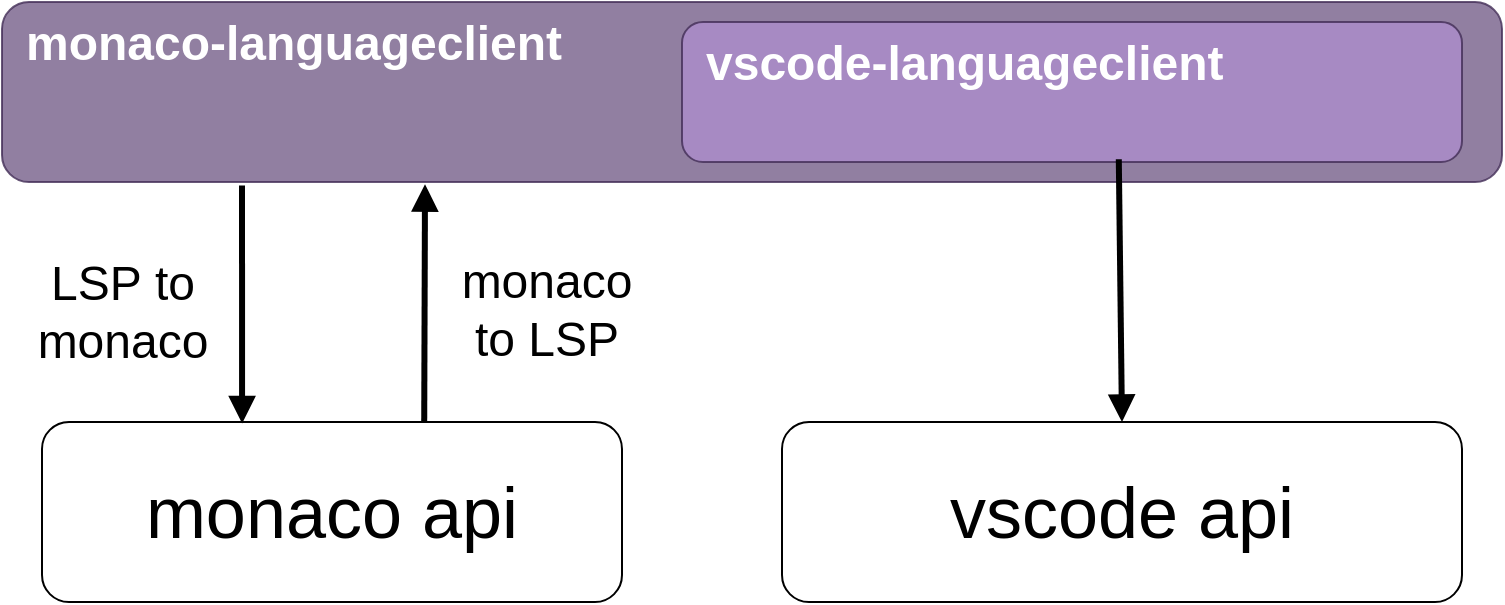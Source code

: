 <mxfile version="28.1.2">
  <diagram name="Page-1" id="97916047-d0de-89f5-080d-49f4d83e522f">
    <mxGraphModel dx="1034" dy="689" grid="1" gridSize="10" guides="1" tooltips="1" connect="1" arrows="1" fold="1" page="1" pageScale="1.5" pageWidth="1169" pageHeight="827" background="none" math="0" shadow="0">
      <root>
        <mxCell id="0" />
        <mxCell id="1" parent="0" />
        <mxCell id="GJDAKbrFz1hXYn9pr5rE-1" value="monaco-languageclient" style="rounded=1;whiteSpace=wrap;html=1;verticalAlign=top;fontSize=24;fillColor=#76608a;strokeColor=#432D57;fontColor=#ffffff;align=left;spacingLeft=10;fontStyle=1;opacity=80;" parent="1" vertex="1">
          <mxGeometry x="120" y="170" width="750" height="90" as="geometry" />
        </mxCell>
        <mxCell id="PFJihABpT5-H_5MAtVqF-4" value="&lt;b&gt;vscode-languageclient&lt;/b&gt;" style="rounded=1;whiteSpace=wrap;html=1;verticalAlign=top;fontSize=24;fillColor=#AD8ECC;strokeColor=#432D57;fontColor=#ffffff;align=left;spacingLeft=10;opacity=80;" parent="1" vertex="1">
          <mxGeometry x="460" y="180" width="390" height="70" as="geometry" />
        </mxCell>
        <mxCell id="PFJihABpT5-H_5MAtVqF-9" value="&lt;font style=&quot;font-size: 36px;&quot;&gt;monaco api&lt;/font&gt;" style="rounded=1;whiteSpace=wrap;html=1;" parent="1" vertex="1">
          <mxGeometry x="140" y="380" width="290" height="90" as="geometry" />
        </mxCell>
        <mxCell id="PFJihABpT5-H_5MAtVqF-10" value="&lt;font style=&quot;font-size: 36px;&quot;&gt;vscode api&lt;/font&gt;" style="rounded=1;whiteSpace=wrap;html=1;" parent="1" vertex="1">
          <mxGeometry x="510" y="380" width="340" height="90" as="geometry" />
        </mxCell>
        <mxCell id="eTjOEnYzOBb-eKVmH-RZ-1" value="" style="endArrow=block;html=1;rounded=0;endFill=1;strokeWidth=3;exitX=0.659;exitY=-0.011;exitDx=0;exitDy=0;exitPerimeter=0;entryX=0.282;entryY=1.012;entryDx=0;entryDy=0;entryPerimeter=0;" parent="1" edge="1" target="GJDAKbrFz1hXYn9pr5rE-1">
          <mxGeometry width="50" height="50" relative="1" as="geometry">
            <mxPoint x="331.11" y="380" as="sourcePoint" />
            <mxPoint x="331" y="280" as="targetPoint" />
          </mxGeometry>
        </mxCell>
        <mxCell id="eTjOEnYzOBb-eKVmH-RZ-5" value="&lt;span style=&quot;font-size: 24px; background-color: light-dark(#ffffff, var(--ge-dark-color, #121212)); color: light-dark(rgb(0, 0, 0), rgb(255, 255, 255));&quot;&gt;monaco&lt;/span&gt;&lt;div&gt;&lt;span style=&quot;font-size: 24px;&quot;&gt;to LSP&lt;/span&gt;&lt;/div&gt;" style="edgeLabel;html=1;align=center;verticalAlign=middle;resizable=0;points=[];" parent="eTjOEnYzOBb-eKVmH-RZ-1" vertex="1" connectable="0">
          <mxGeometry x="0.156" y="-1" relative="1" as="geometry">
            <mxPoint x="59" y="12" as="offset" />
          </mxGeometry>
        </mxCell>
        <mxCell id="eTjOEnYzOBb-eKVmH-RZ-2" value="" style="endArrow=block;html=1;rounded=0;endFill=1;strokeWidth=3;entryX=0.345;entryY=0.008;entryDx=0;entryDy=0;entryPerimeter=0;exitX=0.16;exitY=1.02;exitDx=0;exitDy=0;exitPerimeter=0;" parent="1" target="PFJihABpT5-H_5MAtVqF-9" edge="1" source="GJDAKbrFz1hXYn9pr5rE-1">
          <mxGeometry width="50" height="50" relative="1" as="geometry">
            <mxPoint x="220" y="260" as="sourcePoint" />
            <mxPoint x="220" y="370" as="targetPoint" />
          </mxGeometry>
        </mxCell>
        <mxCell id="eTjOEnYzOBb-eKVmH-RZ-3" value="&lt;font style=&quot;font-size: 24px;&quot;&gt;LSP&amp;nbsp;&lt;/font&gt;&lt;font style=&quot;background-color: light-dark(#ffffff, var(--ge-dark-color, #121212)); color: light-dark(rgb(0, 0, 0), rgb(255, 255, 255)); font-size: 24px;&quot;&gt;to&lt;/font&gt;&lt;div&gt;&lt;span style=&quot;background-color: light-dark(#ffffff, var(--ge-dark-color, #121212)); color: light-dark(rgb(0, 0, 0), rgb(255, 255, 255)); font-size: 24px;&quot;&gt;monaco&lt;/span&gt;&lt;/div&gt;" style="edgeLabel;html=1;align=center;verticalAlign=middle;resizable=0;points=[];" parent="eTjOEnYzOBb-eKVmH-RZ-2" vertex="1" connectable="0">
          <mxGeometry x="-0.363" y="-1" relative="1" as="geometry">
            <mxPoint x="-59" y="25" as="offset" />
          </mxGeometry>
        </mxCell>
        <mxCell id="eTjOEnYzOBb-eKVmH-RZ-6" value="" style="endArrow=block;html=1;rounded=0;endFill=1;strokeWidth=3;exitX=0.56;exitY=0.98;exitDx=0;exitDy=0;entryX=0.5;entryY=0;entryDx=0;entryDy=0;exitPerimeter=0;" parent="1" source="PFJihABpT5-H_5MAtVqF-4" target="PFJihABpT5-H_5MAtVqF-10" edge="1">
          <mxGeometry width="50" height="50" relative="1" as="geometry">
            <mxPoint x="760" y="260" as="sourcePoint" />
            <mxPoint x="760" y="560" as="targetPoint" />
          </mxGeometry>
        </mxCell>
      </root>
    </mxGraphModel>
  </diagram>
</mxfile>
